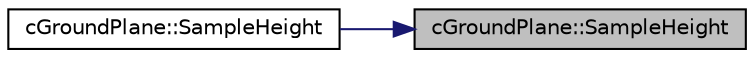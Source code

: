 digraph "cGroundPlane::SampleHeight"
{
 // LATEX_PDF_SIZE
  edge [fontname="Helvetica",fontsize="10",labelfontname="Helvetica",labelfontsize="10"];
  node [fontname="Helvetica",fontsize="10",shape=record];
  rankdir="RL";
  Node1 [label="cGroundPlane::SampleHeight",height=0.2,width=0.4,color="black", fillcolor="grey75", style="filled", fontcolor="black",tooltip=" "];
  Node1 -> Node2 [dir="back",color="midnightblue",fontsize="10",style="solid",fontname="Helvetica"];
  Node2 [label="cGroundPlane::SampleHeight",height=0.2,width=0.4,color="black", fillcolor="white", style="filled",URL="$classc_ground_plane.html#a9fdbb1a2586273a3b8034668281cc7f8",tooltip=" "];
}
